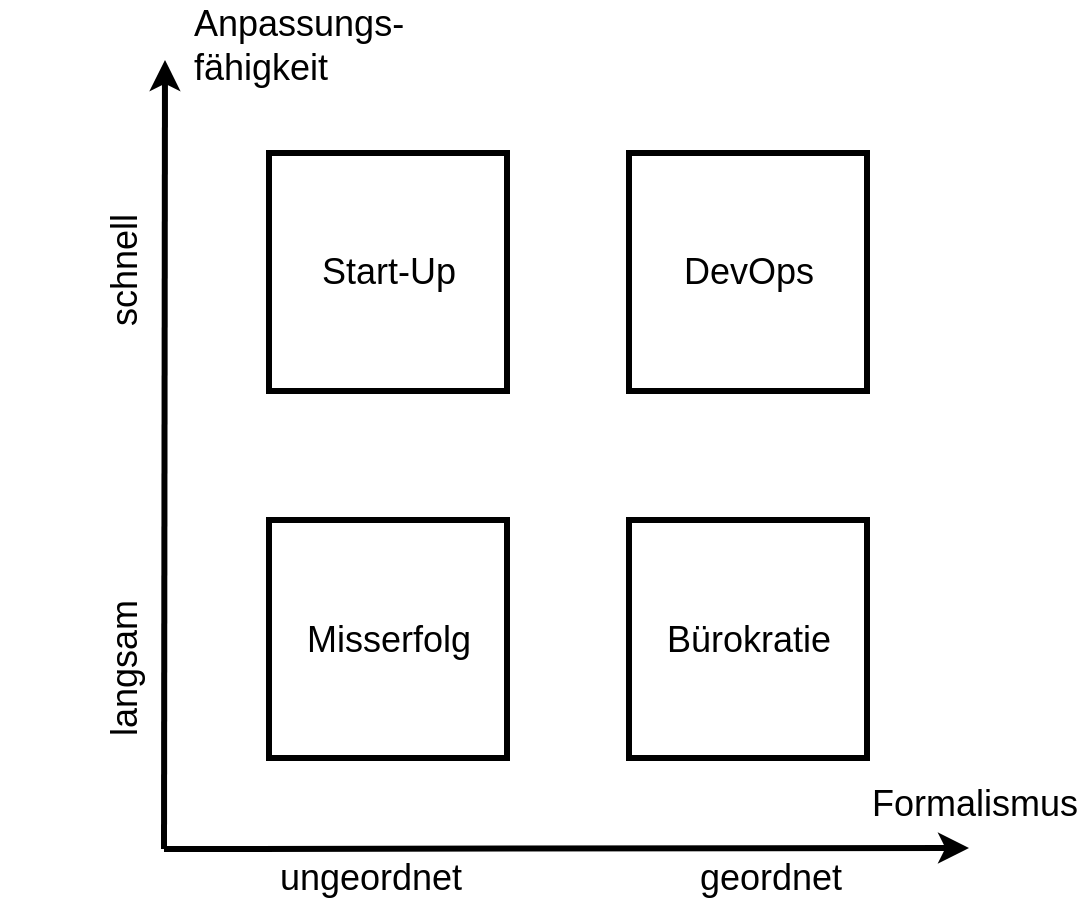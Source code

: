 <mxfile version="16.4.7" type="google"><diagram id="07fea595-8f29-1299-0266-81d95cde20df" name="Page-1"><mxGraphModel dx="-276" dy="-122" grid="1" gridSize="10" guides="1" tooltips="1" connect="1" arrows="1" fold="1" page="1" pageScale="1" pageWidth="1169" pageHeight="827" background="none" math="0" shadow="0"><root><mxCell id="0"/><mxCell id="1" parent="0"/><mxCell id="727" value="" style="edgeStyle=none;html=1;fontColor=#000000;strokeWidth=3;strokeColor=#000000;" parent="1" edge="1"><mxGeometry width="100" height="100" relative="1" as="geometry"><mxPoint x="2422" y="1274.5" as="sourcePoint"/><mxPoint x="2422.5" y="880" as="targetPoint"/></mxGeometry></mxCell><mxCell id="734" value="" style="edgeStyle=none;html=1;fontColor=#000000;strokeWidth=3;strokeColor=#000000;" parent="1" edge="1"><mxGeometry width="100" height="100" relative="1" as="geometry"><mxPoint x="2422" y="1274.5" as="sourcePoint"/><mxPoint x="2824.5" y="1274" as="targetPoint"/></mxGeometry></mxCell><mxCell id="735" value="Formalismus" style="text;spacingTop=-5;html=1;fontSize=18;fontStyle=0;points=[];strokeColor=none;" parent="1" vertex="1"><mxGeometry x="2773.5" y="1240" width="80" height="20" as="geometry"/></mxCell><mxCell id="736" value="ungeordnet" style="text;spacingTop=-5;align=center;verticalAlign=middle;fontStyle=0;html=1;fontSize=18;points=[];strokeColor=none;" parent="1" vertex="1"><mxGeometry x="2464.5" y="1276.5" width="120" height="30" as="geometry"/></mxCell><mxCell id="737" value="geordnet" style="text;spacingTop=-5;align=center;verticalAlign=middle;fontStyle=0;html=1;fontSize=18;points=[];strokeColor=none;" parent="1" vertex="1"><mxGeometry x="2664.5" y="1276.5" width="120" height="30" as="geometry"/></mxCell><mxCell id="745" value="&lt;div&gt;Anpassungs-&lt;br&gt;fähigkeit&lt;/div&gt;" style="text;spacingTop=-5;html=1;fontSize=18;fontStyle=0;points=[]" parent="1" vertex="1"><mxGeometry x="2434.5" y="850" width="80" height="20" as="geometry"/></mxCell><mxCell id="746" value="langsam" style="text;spacingTop=-5;align=center;verticalAlign=middle;fontStyle=0;html=1;fontSize=18;points=[];rotation=-90;" parent="1" vertex="1"><mxGeometry x="2390" y="1120.0" width="30" height="130.0" as="geometry"/></mxCell><mxCell id="747" value="schnell" style="text;spacingTop=-5;align=center;verticalAlign=middle;fontStyle=0;html=1;fontSize=18;points=[];rotation=-90;" parent="1" vertex="1"><mxGeometry x="2390" y="921" width="30" height="130.0" as="geometry"/></mxCell><mxCell id="g71vrffYgVtbKdspSRKi-752" value="&lt;font style=&quot;font-size: 18px&quot;&gt;Start-Up&lt;/font&gt;" style="whiteSpace=wrap;html=1;aspect=fixed;strokeWidth=3;" vertex="1" parent="1"><mxGeometry x="2474.5" y="926.5" width="119" height="119" as="geometry"/></mxCell><mxCell id="g71vrffYgVtbKdspSRKi-754" value="&lt;font style=&quot;font-size: 18px&quot;&gt;Misserfolg&lt;/font&gt;" style="whiteSpace=wrap;html=1;aspect=fixed;strokeWidth=3;" vertex="1" parent="1"><mxGeometry x="2474.5" y="1110" width="119" height="119" as="geometry"/></mxCell><mxCell id="g71vrffYgVtbKdspSRKi-755" value="&lt;font style=&quot;font-size: 18px&quot;&gt;DevOps&lt;/font&gt;" style="whiteSpace=wrap;html=1;aspect=fixed;strokeWidth=3;" vertex="1" parent="1"><mxGeometry x="2654.5" y="926.5" width="119" height="119" as="geometry"/></mxCell><mxCell id="g71vrffYgVtbKdspSRKi-756" value="&lt;font style=&quot;font-size: 18px&quot;&gt;Bürokratie&lt;/font&gt;" style="whiteSpace=wrap;html=1;aspect=fixed;strokeWidth=3;" vertex="1" parent="1"><mxGeometry x="2654.5" y="1110" width="119" height="119" as="geometry"/></mxCell></root></mxGraphModel></diagram></mxfile>